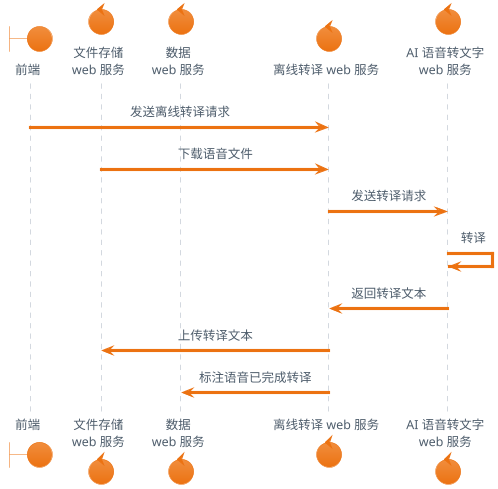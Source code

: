 @startuml
!theme aws-orange
skinparam sequenceMessageAlign center

boundary    "前端"      as UI

control     “文件存储\nweb 服务”         as ossWeb
control     “数据\nweb 服务”         as dataWeb
control     "离线转译 web 服务"       as transcribeWeb
control     “AI 语音转文字\nweb 服务” as ai

UI -> transcribeWeb: 发送离线转译请求
ossWeb -> transcribeWeb: 下载语音文件
transcribeWeb -> ai: 发送转译请求

ai -> ai   : 转译
ai -> transcribeWeb: 返回转译文本
transcribeWeb -> ossWeb: 上传转译文本
transcribeWeb -> dataWeb: 标注语音已完成转译

@enduml
